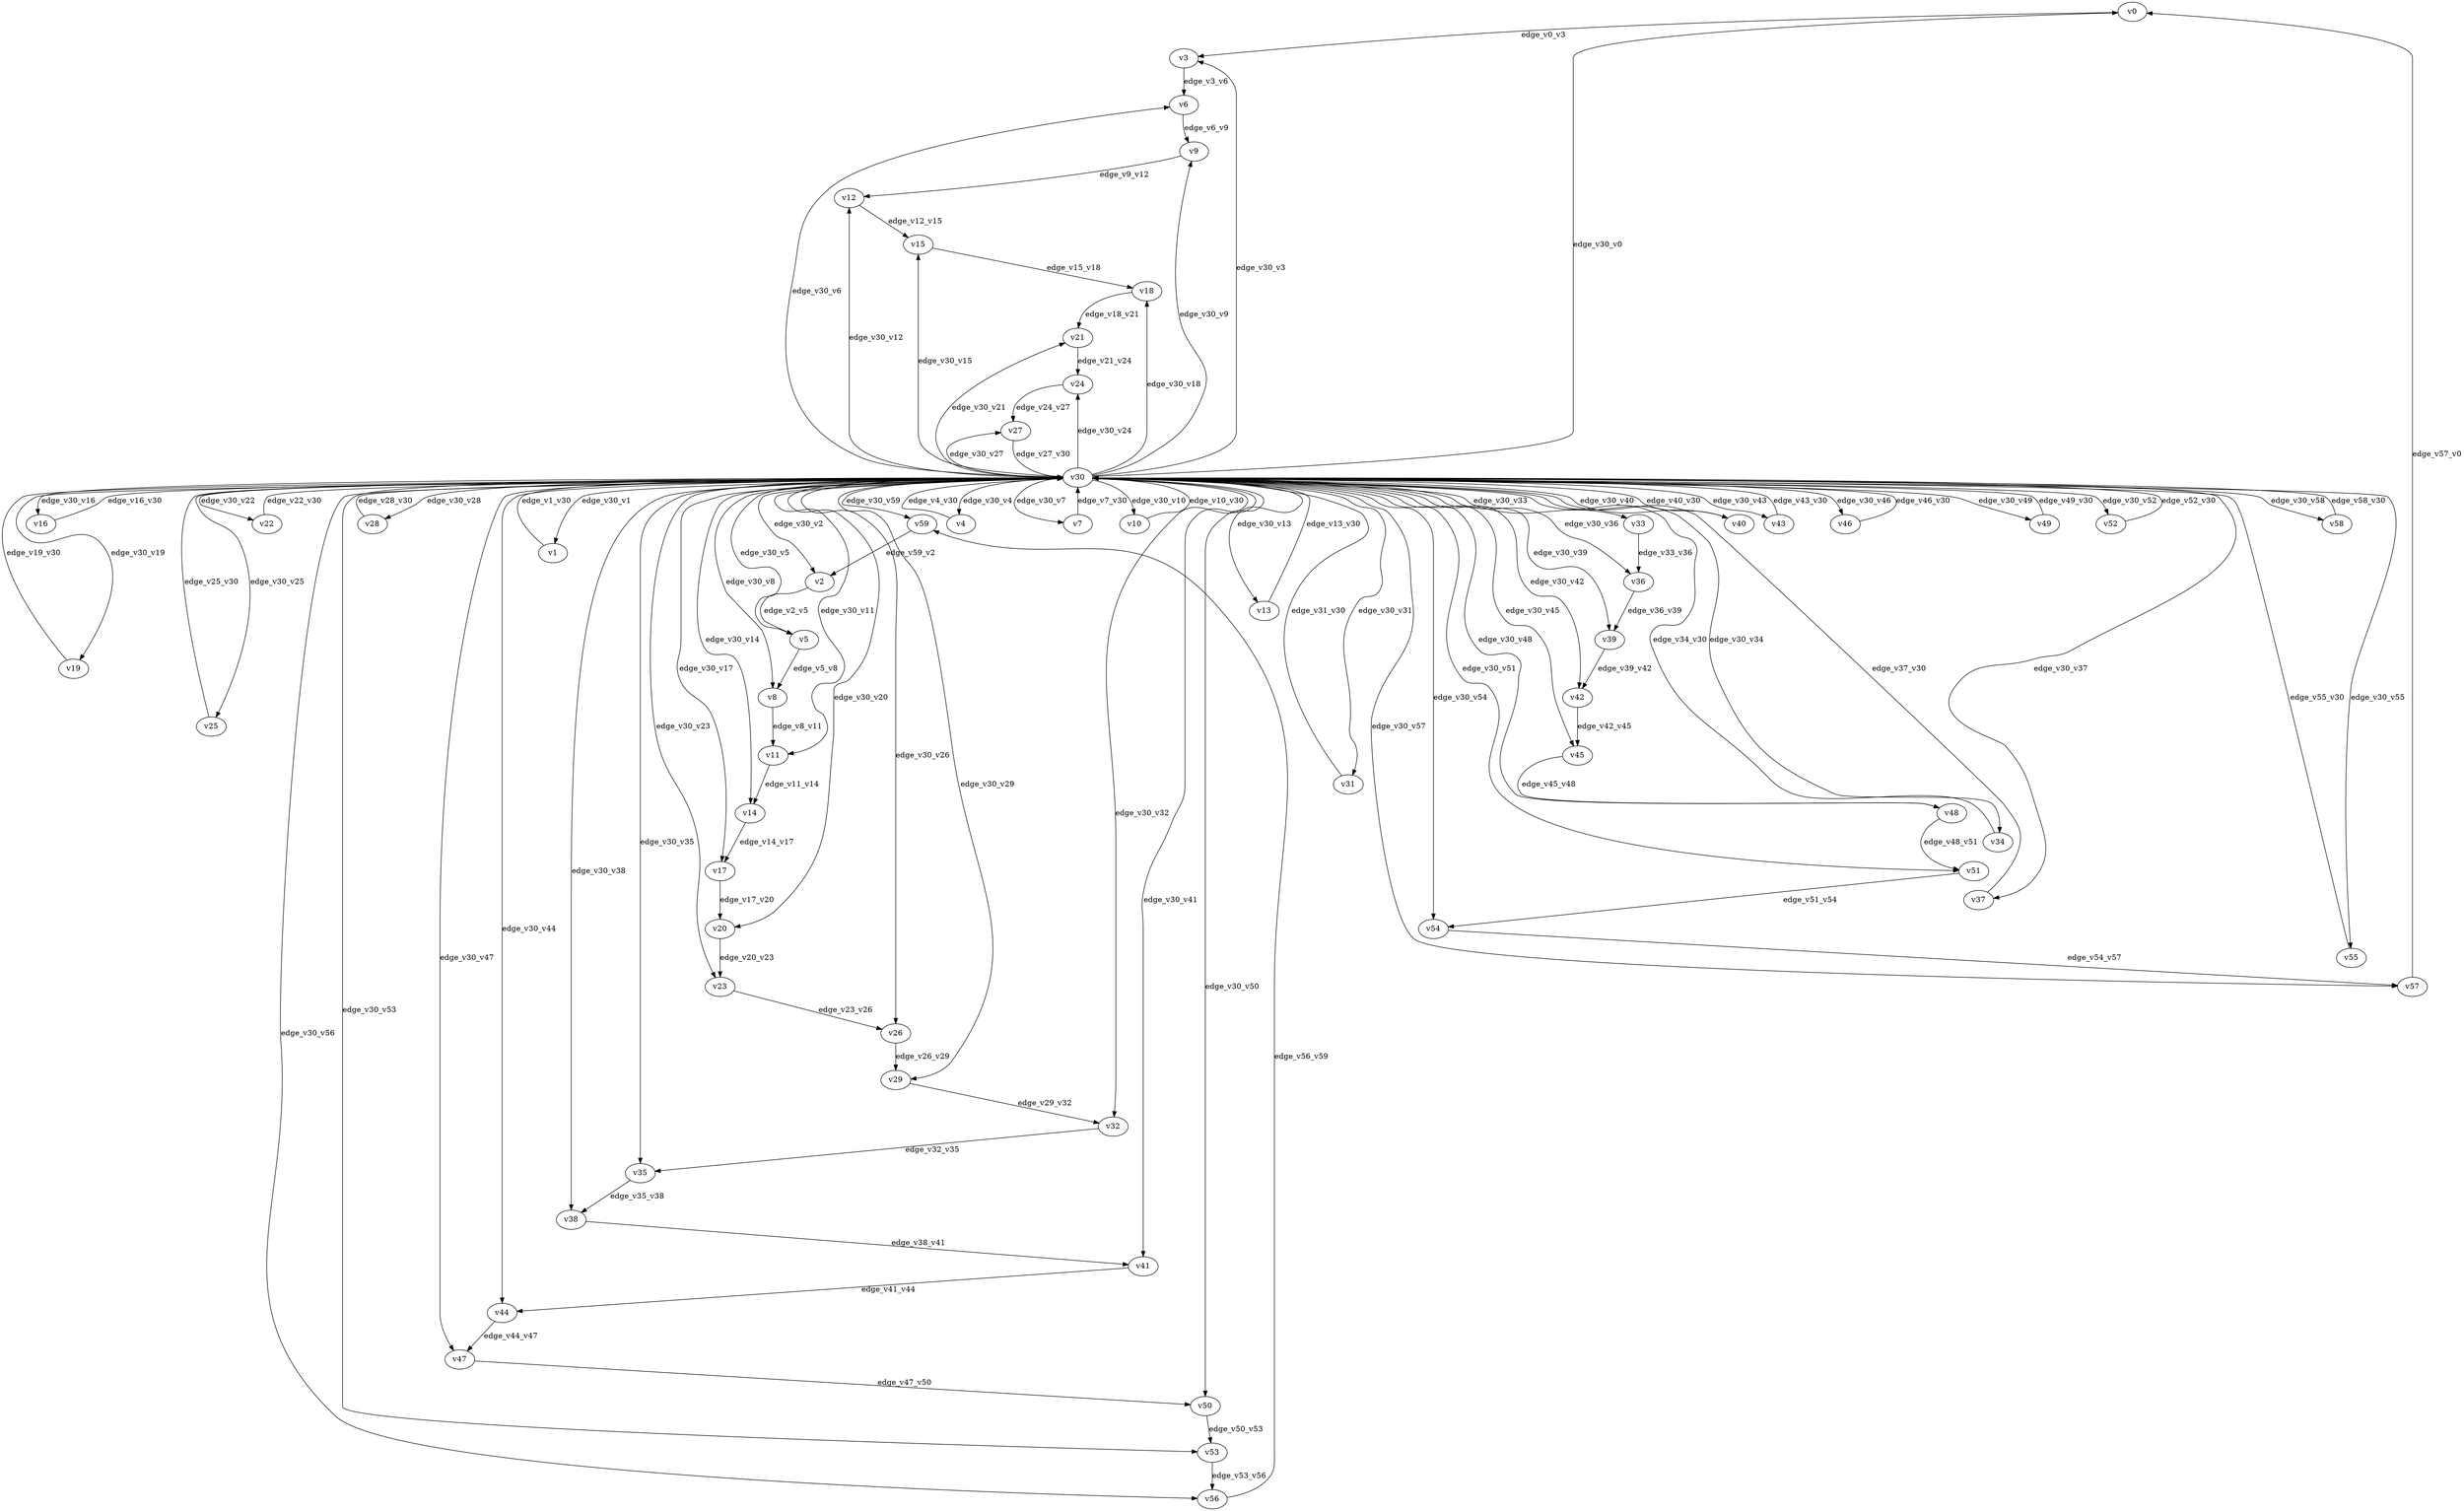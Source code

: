 digraph test077 {
    // Discounted game test case
    // Vertex properties: name [player=X]
    // Edge properties: [weight=Y, discount=Z]

    v0 [name="v0", player=0];
    v1 [name="v1", player=1];
    v2 [name="v2", player=0];
    v3 [name="v3", player=1];
    v4 [name="v4", player=0];
    v5 [name="v5", player=1];
    v6 [name="v6", player=0];
    v7 [name="v7", player=1];
    v8 [name="v8", player=0];
    v9 [name="v9", player=1];
    v10 [name="v10", player=0];
    v11 [name="v11", player=1];
    v12 [name="v12", player=0];
    v13 [name="v13", player=1];
    v14 [name="v14", player=0];
    v15 [name="v15", player=1];
    v16 [name="v16", player=0];
    v17 [name="v17", player=1];
    v18 [name="v18", player=0];
    v19 [name="v19", player=1];
    v20 [name="v20", player=0];
    v21 [name="v21", player=1];
    v22 [name="v22", player=0];
    v23 [name="v23", player=1];
    v24 [name="v24", player=0];
    v25 [name="v25", player=1];
    v26 [name="v26", player=0];
    v27 [name="v27", player=1];
    v28 [name="v28", player=0];
    v29 [name="v29", player=1];
    v30 [name="v30", player=0];
    v31 [name="v31", player=1];
    v32 [name="v32", player=0];
    v33 [name="v33", player=1];
    v34 [name="v34", player=0];
    v35 [name="v35", player=1];
    v36 [name="v36", player=0];
    v37 [name="v37", player=1];
    v38 [name="v38", player=0];
    v39 [name="v39", player=1];
    v40 [name="v40", player=0];
    v41 [name="v41", player=1];
    v42 [name="v42", player=0];
    v43 [name="v43", player=1];
    v44 [name="v44", player=0];
    v45 [name="v45", player=1];
    v46 [name="v46", player=0];
    v47 [name="v47", player=1];
    v48 [name="v48", player=0];
    v49 [name="v49", player=1];
    v50 [name="v50", player=0];
    v51 [name="v51", player=1];
    v52 [name="v52", player=0];
    v53 [name="v53", player=1];
    v54 [name="v54", player=0];
    v55 [name="v55", player=1];
    v56 [name="v56", player=0];
    v57 [name="v57", player=1];
    v58 [name="v58", player=0];
    v59 [name="v59", player=1];

    v30 -> v0 [label="edge_v30_v0", weight=5.02, discount=0.470];
    v30 -> v1 [label="edge_v30_v1", weight=-1.78, discount=0.470];
    v1 -> v30 [label="edge_v1_v30", weight=-2.26, discount=0.470];
    v30 -> v2 [label="edge_v30_v2", weight=3.99, discount=0.470];
    v30 -> v3 [label="edge_v30_v3", weight=3.36, discount=0.470];
    v30 -> v4 [label="edge_v30_v4", weight=6.49, discount=0.470];
    v4 -> v30 [label="edge_v4_v30", weight=9.25, discount=0.470];
    v30 -> v5 [label="edge_v30_v5", weight=5.01, discount=0.470];
    v30 -> v6 [label="edge_v30_v6", weight=-2.93, discount=0.470];
    v30 -> v7 [label="edge_v30_v7", weight=5.60, discount=0.470];
    v7 -> v30 [label="edge_v7_v30", weight=7.41, discount=0.470];
    v30 -> v8 [label="edge_v30_v8", weight=-2.60, discount=0.470];
    v30 -> v9 [label="edge_v30_v9", weight=-2.80, discount=0.470];
    v30 -> v10 [label="edge_v30_v10", weight=0.93, discount=0.470];
    v10 -> v30 [label="edge_v10_v30", weight=3.45, discount=0.470];
    v30 -> v11 [label="edge_v30_v11", weight=-3.53, discount=0.470];
    v30 -> v12 [label="edge_v30_v12", weight=7.88, discount=0.470];
    v30 -> v13 [label="edge_v30_v13", weight=-5.08, discount=0.470];
    v13 -> v30 [label="edge_v13_v30", weight=-6.48, discount=0.470];
    v30 -> v14 [label="edge_v30_v14", weight=2.81, discount=0.470];
    v30 -> v15 [label="edge_v30_v15", weight=5.51, discount=0.470];
    v30 -> v16 [label="edge_v30_v16", weight=4.51, discount=0.470];
    v16 -> v30 [label="edge_v16_v30", weight=2.05, discount=0.470];
    v30 -> v17 [label="edge_v30_v17", weight=9.66, discount=0.470];
    v30 -> v18 [label="edge_v30_v18", weight=4.78, discount=0.470];
    v30 -> v19 [label="edge_v30_v19", weight=-1.40, discount=0.470];
    v19 -> v30 [label="edge_v19_v30", weight=-0.61, discount=0.470];
    v30 -> v20 [label="edge_v30_v20", weight=0.96, discount=0.470];
    v30 -> v21 [label="edge_v30_v21", weight=2.80, discount=0.470];
    v30 -> v22 [label="edge_v30_v22", weight=2.33, discount=0.470];
    v22 -> v30 [label="edge_v22_v30", weight=3.01, discount=0.470];
    v30 -> v23 [label="edge_v30_v23", weight=-5.51, discount=0.470];
    v30 -> v24 [label="edge_v30_v24", weight=9.27, discount=0.470];
    v30 -> v25 [label="edge_v30_v25", weight=-3.59, discount=0.470];
    v25 -> v30 [label="edge_v25_v30", weight=-5.95, discount=0.470];
    v30 -> v26 [label="edge_v30_v26", weight=8.06, discount=0.470];
    v30 -> v27 [label="edge_v30_v27", weight=-1.54, discount=0.470];
    v30 -> v28 [label="edge_v30_v28", weight=3.61, discount=0.470];
    v28 -> v30 [label="edge_v28_v30", weight=4.72, discount=0.470];
    v30 -> v29 [label="edge_v30_v29", weight=-0.00, discount=0.470];
    v30 -> v31 [label="edge_v30_v31", weight=-3.25, discount=0.470];
    v31 -> v30 [label="edge_v31_v30", weight=-2.43, discount=0.470];
    v30 -> v32 [label="edge_v30_v32", weight=4.79, discount=0.470];
    v30 -> v33 [label="edge_v30_v33", weight=-4.66, discount=0.470];
    v30 -> v34 [label="edge_v30_v34", weight=0.46, discount=0.470];
    v34 -> v30 [label="edge_v34_v30", weight=0.01, discount=0.470];
    v30 -> v35 [label="edge_v30_v35", weight=8.54, discount=0.470];
    v30 -> v36 [label="edge_v30_v36", weight=0.86, discount=0.470];
    v30 -> v37 [label="edge_v30_v37", weight=-5.67, discount=0.470];
    v37 -> v30 [label="edge_v37_v30", weight=-4.61, discount=0.470];
    v30 -> v38 [label="edge_v30_v38", weight=5.94, discount=0.470];
    v30 -> v39 [label="edge_v30_v39", weight=-2.28, discount=0.470];
    v30 -> v40 [label="edge_v30_v40", weight=2.97, discount=0.470];
    v40 -> v30 [label="edge_v40_v30", weight=5.20, discount=0.470];
    v30 -> v41 [label="edge_v30_v41", weight=8.23, discount=0.470];
    v30 -> v42 [label="edge_v30_v42", weight=-4.67, discount=0.470];
    v30 -> v43 [label="edge_v30_v43", weight=9.69, discount=0.470];
    v43 -> v30 [label="edge_v43_v30", weight=12.24, discount=0.470];
    v30 -> v44 [label="edge_v30_v44", weight=7.37, discount=0.470];
    v30 -> v45 [label="edge_v30_v45", weight=3.52, discount=0.470];
    v30 -> v46 [label="edge_v30_v46", weight=3.67, discount=0.470];
    v46 -> v30 [label="edge_v46_v30", weight=2.34, discount=0.470];
    v30 -> v47 [label="edge_v30_v47", weight=4.23, discount=0.470];
    v30 -> v48 [label="edge_v30_v48", weight=-3.72, discount=0.470];
    v30 -> v49 [label="edge_v30_v49", weight=5.62, discount=0.470];
    v49 -> v30 [label="edge_v49_v30", weight=6.55, discount=0.470];
    v30 -> v50 [label="edge_v30_v50", weight=6.26, discount=0.470];
    v30 -> v51 [label="edge_v30_v51", weight=-0.24, discount=0.470];
    v30 -> v52 [label="edge_v30_v52", weight=3.74, discount=0.470];
    v52 -> v30 [label="edge_v52_v30", weight=2.35, discount=0.470];
    v30 -> v53 [label="edge_v30_v53", weight=2.57, discount=0.470];
    v30 -> v54 [label="edge_v30_v54", weight=6.47, discount=0.470];
    v30 -> v55 [label="edge_v30_v55", weight=-1.35, discount=0.470];
    v55 -> v30 [label="edge_v55_v30", weight=-2.29, discount=0.470];
    v30 -> v56 [label="edge_v30_v56", weight=0.94, discount=0.470];
    v30 -> v57 [label="edge_v30_v57", weight=-2.11, discount=0.470];
    v30 -> v58 [label="edge_v30_v58", weight=4.80, discount=0.470];
    v58 -> v30 [label="edge_v58_v30", weight=5.62, discount=0.470];
    v30 -> v59 [label="edge_v30_v59", weight=0.51, discount=0.470];
    v0 -> v3 [label="edge_v0_v3", weight=1.37, discount=0.470];
    v2 -> v5 [label="edge_v2_v5", weight=0.15, discount=0.470];
    v3 -> v6 [label="edge_v3_v6", weight=6.09, discount=0.470];
    v5 -> v8 [label="edge_v5_v8", weight=-1.55, discount=0.470];
    v6 -> v9 [label="edge_v6_v9", weight=-0.97, discount=0.470];
    v8 -> v11 [label="edge_v8_v11", weight=5.44, discount=0.470];
    v9 -> v12 [label="edge_v9_v12", weight=-1.79, discount=0.470];
    v11 -> v14 [label="edge_v11_v14", weight=-1.52, discount=0.470];
    v12 -> v15 [label="edge_v12_v15", weight=5.69, discount=0.470];
    v14 -> v17 [label="edge_v14_v17", weight=6.15, discount=0.470];
    v15 -> v18 [label="edge_v15_v18", weight=2.68, discount=0.470];
    v17 -> v20 [label="edge_v17_v20", weight=4.68, discount=0.470];
    v18 -> v21 [label="edge_v18_v21", weight=1.48, discount=0.470];
    v20 -> v23 [label="edge_v20_v23", weight=1.44, discount=0.470];
    v21 -> v24 [label="edge_v21_v24", weight=2.08, discount=0.470];
    v23 -> v26 [label="edge_v23_v26", weight=-2.51, discount=0.470];
    v24 -> v27 [label="edge_v24_v27", weight=2.95, discount=0.470];
    v26 -> v29 [label="edge_v26_v29", weight=2.19, discount=0.470];
    v27 -> v30 [label="edge_v27_v30", weight=-2.94, discount=0.470];
    v29 -> v32 [label="edge_v29_v32", weight=-1.07, discount=0.470];
    v32 -> v35 [label="edge_v32_v35", weight=2.53, discount=0.470];
    v33 -> v36 [label="edge_v33_v36", weight=4.60, discount=0.470];
    v35 -> v38 [label="edge_v35_v38", weight=0.31, discount=0.470];
    v36 -> v39 [label="edge_v36_v39", weight=-0.45, discount=0.470];
    v38 -> v41 [label="edge_v38_v41", weight=-1.72, discount=0.470];
    v39 -> v42 [label="edge_v39_v42", weight=0.82, discount=0.470];
    v41 -> v44 [label="edge_v41_v44", weight=6.09, discount=0.470];
    v42 -> v45 [label="edge_v42_v45", weight=4.44, discount=0.470];
    v44 -> v47 [label="edge_v44_v47", weight=1.69, discount=0.470];
    v45 -> v48 [label="edge_v45_v48", weight=-0.88, discount=0.470];
    v47 -> v50 [label="edge_v47_v50", weight=3.40, discount=0.470];
    v48 -> v51 [label="edge_v48_v51", weight=0.88, discount=0.470];
    v50 -> v53 [label="edge_v50_v53", weight=-1.50, discount=0.470];
    v51 -> v54 [label="edge_v51_v54", weight=-0.44, discount=0.470];
    v53 -> v56 [label="edge_v53_v56", weight=6.15, discount=0.470];
    v54 -> v57 [label="edge_v54_v57", weight=-0.68, discount=0.470];
    v56 -> v59 [label="edge_v56_v59", weight=3.09, discount=0.470];
    v57 -> v0 [label="edge_v57_v0", weight=6.86, discount=0.470];
    v59 -> v2 [label="edge_v59_v2", weight=-0.91, discount=0.470];
}
